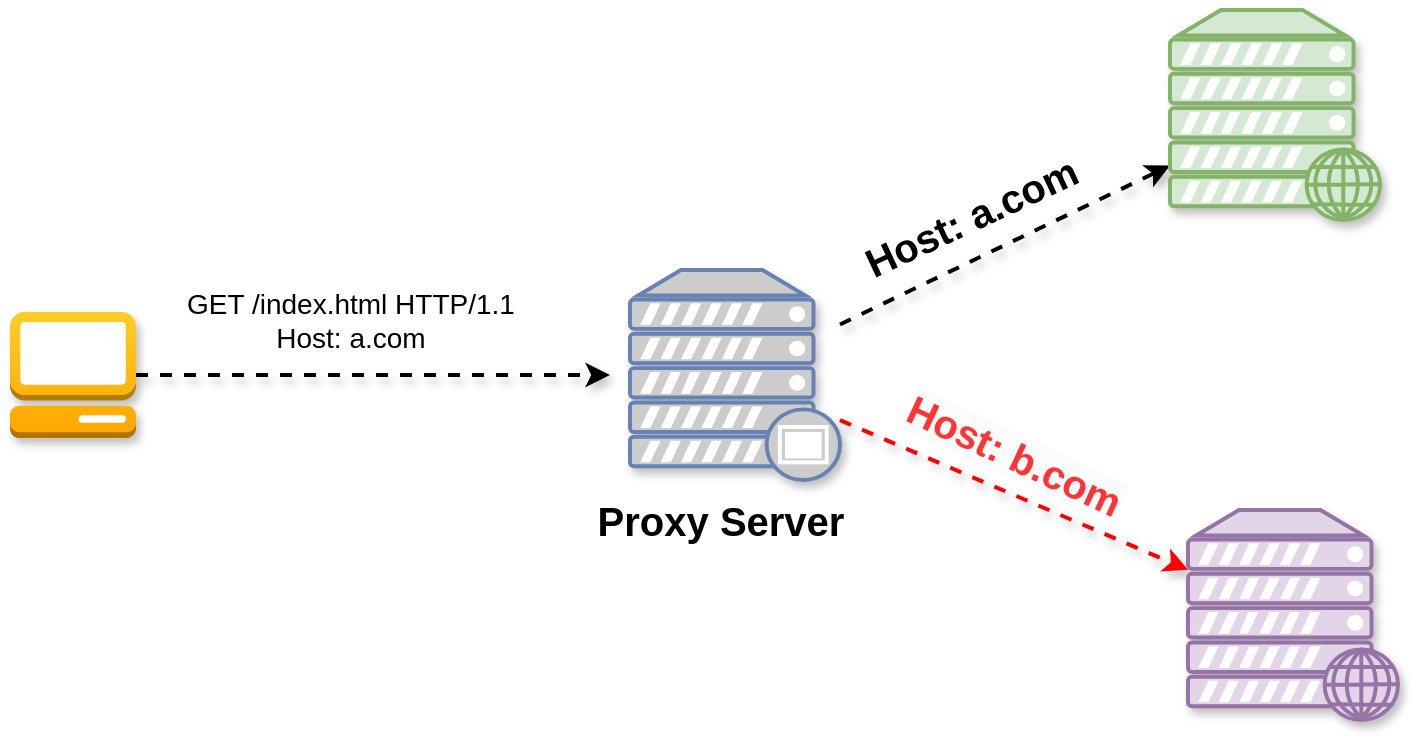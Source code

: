 <mxfile version="22.0.4" type="github">
  <diagram name="第 1 页" id="vruqh-7uNLGVUC-JCkji">
    <mxGraphModel dx="904" dy="585" grid="1" gridSize="10" guides="1" tooltips="1" connect="1" arrows="1" fold="1" page="1" pageScale="1" pageWidth="827" pageHeight="1169" math="0" shadow="0">
      <root>
        <mxCell id="0" />
        <mxCell id="1" parent="0" />
        <mxCell id="Ca13iC2NUSpapg2H3FcR-8" style="rounded=0;orthogonalLoop=1;jettySize=auto;html=1;strokeWidth=2;dashed=1;shadow=1;" edge="1" parent="1" source="Ca13iC2NUSpapg2H3FcR-5" target="Ca13iC2NUSpapg2H3FcR-6">
          <mxGeometry relative="1" as="geometry" />
        </mxCell>
        <mxCell id="Ca13iC2NUSpapg2H3FcR-9" style="rounded=0;orthogonalLoop=1;jettySize=auto;html=1;strokeWidth=2;dashed=1;fillColor=#e51400;strokeColor=#FF0000;shadow=1;" edge="1" parent="1" source="Ca13iC2NUSpapg2H3FcR-5" target="Ca13iC2NUSpapg2H3FcR-7">
          <mxGeometry relative="1" as="geometry" />
        </mxCell>
        <mxCell id="Ca13iC2NUSpapg2H3FcR-5" value="" style="fontColor=#0066CC;verticalAlign=top;verticalLabelPosition=bottom;labelPosition=center;align=center;html=1;outlineConnect=0;fillColor=#CCCCCC;strokeColor=#6881B3;gradientColor=none;gradientDirection=north;strokeWidth=2;shape=mxgraph.networks.proxy_server;shadow=1;" vertex="1" parent="1">
          <mxGeometry x="350" y="250" width="105" height="105" as="geometry" />
        </mxCell>
        <mxCell id="Ca13iC2NUSpapg2H3FcR-6" value="" style="verticalAlign=top;verticalLabelPosition=bottom;labelPosition=center;align=center;html=1;outlineConnect=0;fillColor=#d5e8d4;strokeColor=#82b366;gradientDirection=north;strokeWidth=2;shape=mxgraph.networks.web_server;shadow=1;" vertex="1" parent="1">
          <mxGeometry x="620" y="120" width="105" height="105" as="geometry" />
        </mxCell>
        <mxCell id="Ca13iC2NUSpapg2H3FcR-7" value="" style="verticalAlign=top;verticalLabelPosition=bottom;labelPosition=center;align=center;html=1;outlineConnect=0;fillColor=#e1d5e7;strokeColor=#9673a6;gradientDirection=north;strokeWidth=2;shape=mxgraph.networks.web_server;shadow=1;" vertex="1" parent="1">
          <mxGeometry x="629" y="370" width="105" height="105" as="geometry" />
        </mxCell>
        <mxCell id="Ca13iC2NUSpapg2H3FcR-10" value="&lt;b style=&quot;border-color: var(--border-color); font-size: 20px;&quot;&gt;Host: a.com&lt;/b&gt;" style="text;html=1;align=center;verticalAlign=middle;resizable=0;points=[];autosize=1;strokeColor=none;fillColor=none;rotation=-25;shadow=1;" vertex="1" parent="1">
          <mxGeometry x="450" y="203" width="140" height="40" as="geometry" />
        </mxCell>
        <mxCell id="Ca13iC2NUSpapg2H3FcR-11" value="&lt;b style=&quot;border-color: var(--border-color); font-family: Helvetica; font-size: 20px; font-style: normal; font-variant-ligatures: normal; font-variant-caps: normal; letter-spacing: normal; orphans: 2; text-align: center; text-indent: 0px; text-transform: none; widows: 2; word-spacing: 0px; -webkit-text-stroke-width: 0px; background-color: rgb(251, 251, 251); text-decoration-thickness: initial; text-decoration-style: initial; text-decoration-color: initial;&quot;&gt;&lt;font color=&quot;#ff3333&quot;&gt;Host: b.com&lt;/font&gt;&lt;/b&gt;" style="text;whiteSpace=wrap;html=1;rotation=25;shadow=1;" vertex="1" parent="1">
          <mxGeometry x="479" y="330" width="150" height="50" as="geometry" />
        </mxCell>
        <mxCell id="Ca13iC2NUSpapg2H3FcR-18" style="edgeStyle=orthogonalEdgeStyle;rounded=0;orthogonalLoop=1;jettySize=auto;html=1;strokeWidth=2;dashed=1;shadow=1;" edge="1" parent="1" source="Ca13iC2NUSpapg2H3FcR-12">
          <mxGeometry relative="1" as="geometry">
            <mxPoint x="340" y="302.5" as="targetPoint" />
          </mxGeometry>
        </mxCell>
        <mxCell id="Ca13iC2NUSpapg2H3FcR-12" value="" style="outlineConnect=0;dashed=0;verticalLabelPosition=bottom;verticalAlign=top;align=center;html=1;shape=mxgraph.aws3.management_console;fillColor=#ffcd28;strokeColor=#d79b00;gradientColor=#ffa500;shadow=1;" vertex="1" parent="1">
          <mxGeometry x="40" y="271" width="63" height="63" as="geometry" />
        </mxCell>
        <mxCell id="Ca13iC2NUSpapg2H3FcR-19" value="&lt;font style=&quot;font-size: 14px;&quot;&gt;GET /index.html HTTP/1.1&lt;br&gt;Host: a.com&lt;/font&gt;" style="text;html=1;align=center;verticalAlign=middle;resizable=0;points=[];autosize=1;strokeColor=none;fillColor=none;shadow=1;" vertex="1" parent="1">
          <mxGeometry x="115" y="250" width="190" height="50" as="geometry" />
        </mxCell>
        <mxCell id="Ca13iC2NUSpapg2H3FcR-20" value="&lt;b&gt;&lt;font style=&quot;font-size: 20px;&quot;&gt;Proxy Server&lt;/font&gt;&lt;/b&gt;" style="text;html=1;align=center;verticalAlign=middle;resizable=0;points=[];autosize=1;strokeColor=none;fillColor=none;shadow=1;" vertex="1" parent="1">
          <mxGeometry x="320" y="355" width="150" height="40" as="geometry" />
        </mxCell>
      </root>
    </mxGraphModel>
  </diagram>
</mxfile>
